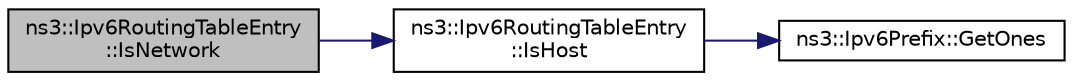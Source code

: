 digraph "ns3::Ipv6RoutingTableEntry::IsNetwork"
{
 // LATEX_PDF_SIZE
  edge [fontname="Helvetica",fontsize="10",labelfontname="Helvetica",labelfontsize="10"];
  node [fontname="Helvetica",fontsize="10",shape=record];
  rankdir="LR";
  Node1 [label="ns3::Ipv6RoutingTableEntry\l::IsNetwork",height=0.2,width=0.4,color="black", fillcolor="grey75", style="filled", fontcolor="black",tooltip="Is the route entry correspond to a network ?"];
  Node1 -> Node2 [color="midnightblue",fontsize="10",style="solid",fontname="Helvetica"];
  Node2 [label="ns3::Ipv6RoutingTableEntry\l::IsHost",height=0.2,width=0.4,color="black", fillcolor="white", style="filled",URL="$classns3_1_1_ipv6_routing_table_entry.html#a787286eacf9757dec1bae13f75a9a79f",tooltip="Is the route entry correspond to a host ?"];
  Node2 -> Node3 [color="midnightblue",fontsize="10",style="solid",fontname="Helvetica"];
  Node3 [label="ns3::Ipv6Prefix::GetOnes",height=0.2,width=0.4,color="black", fillcolor="white", style="filled",URL="$classns3_1_1_ipv6_prefix.html#aca3fd63a4e0973c7aabeee518d2777f2",tooltip="Get the \"all-1\" IPv6 mask (ffff:ffff:ffff:ffff:ffff:ffff:ffff:ffff)."];
}

